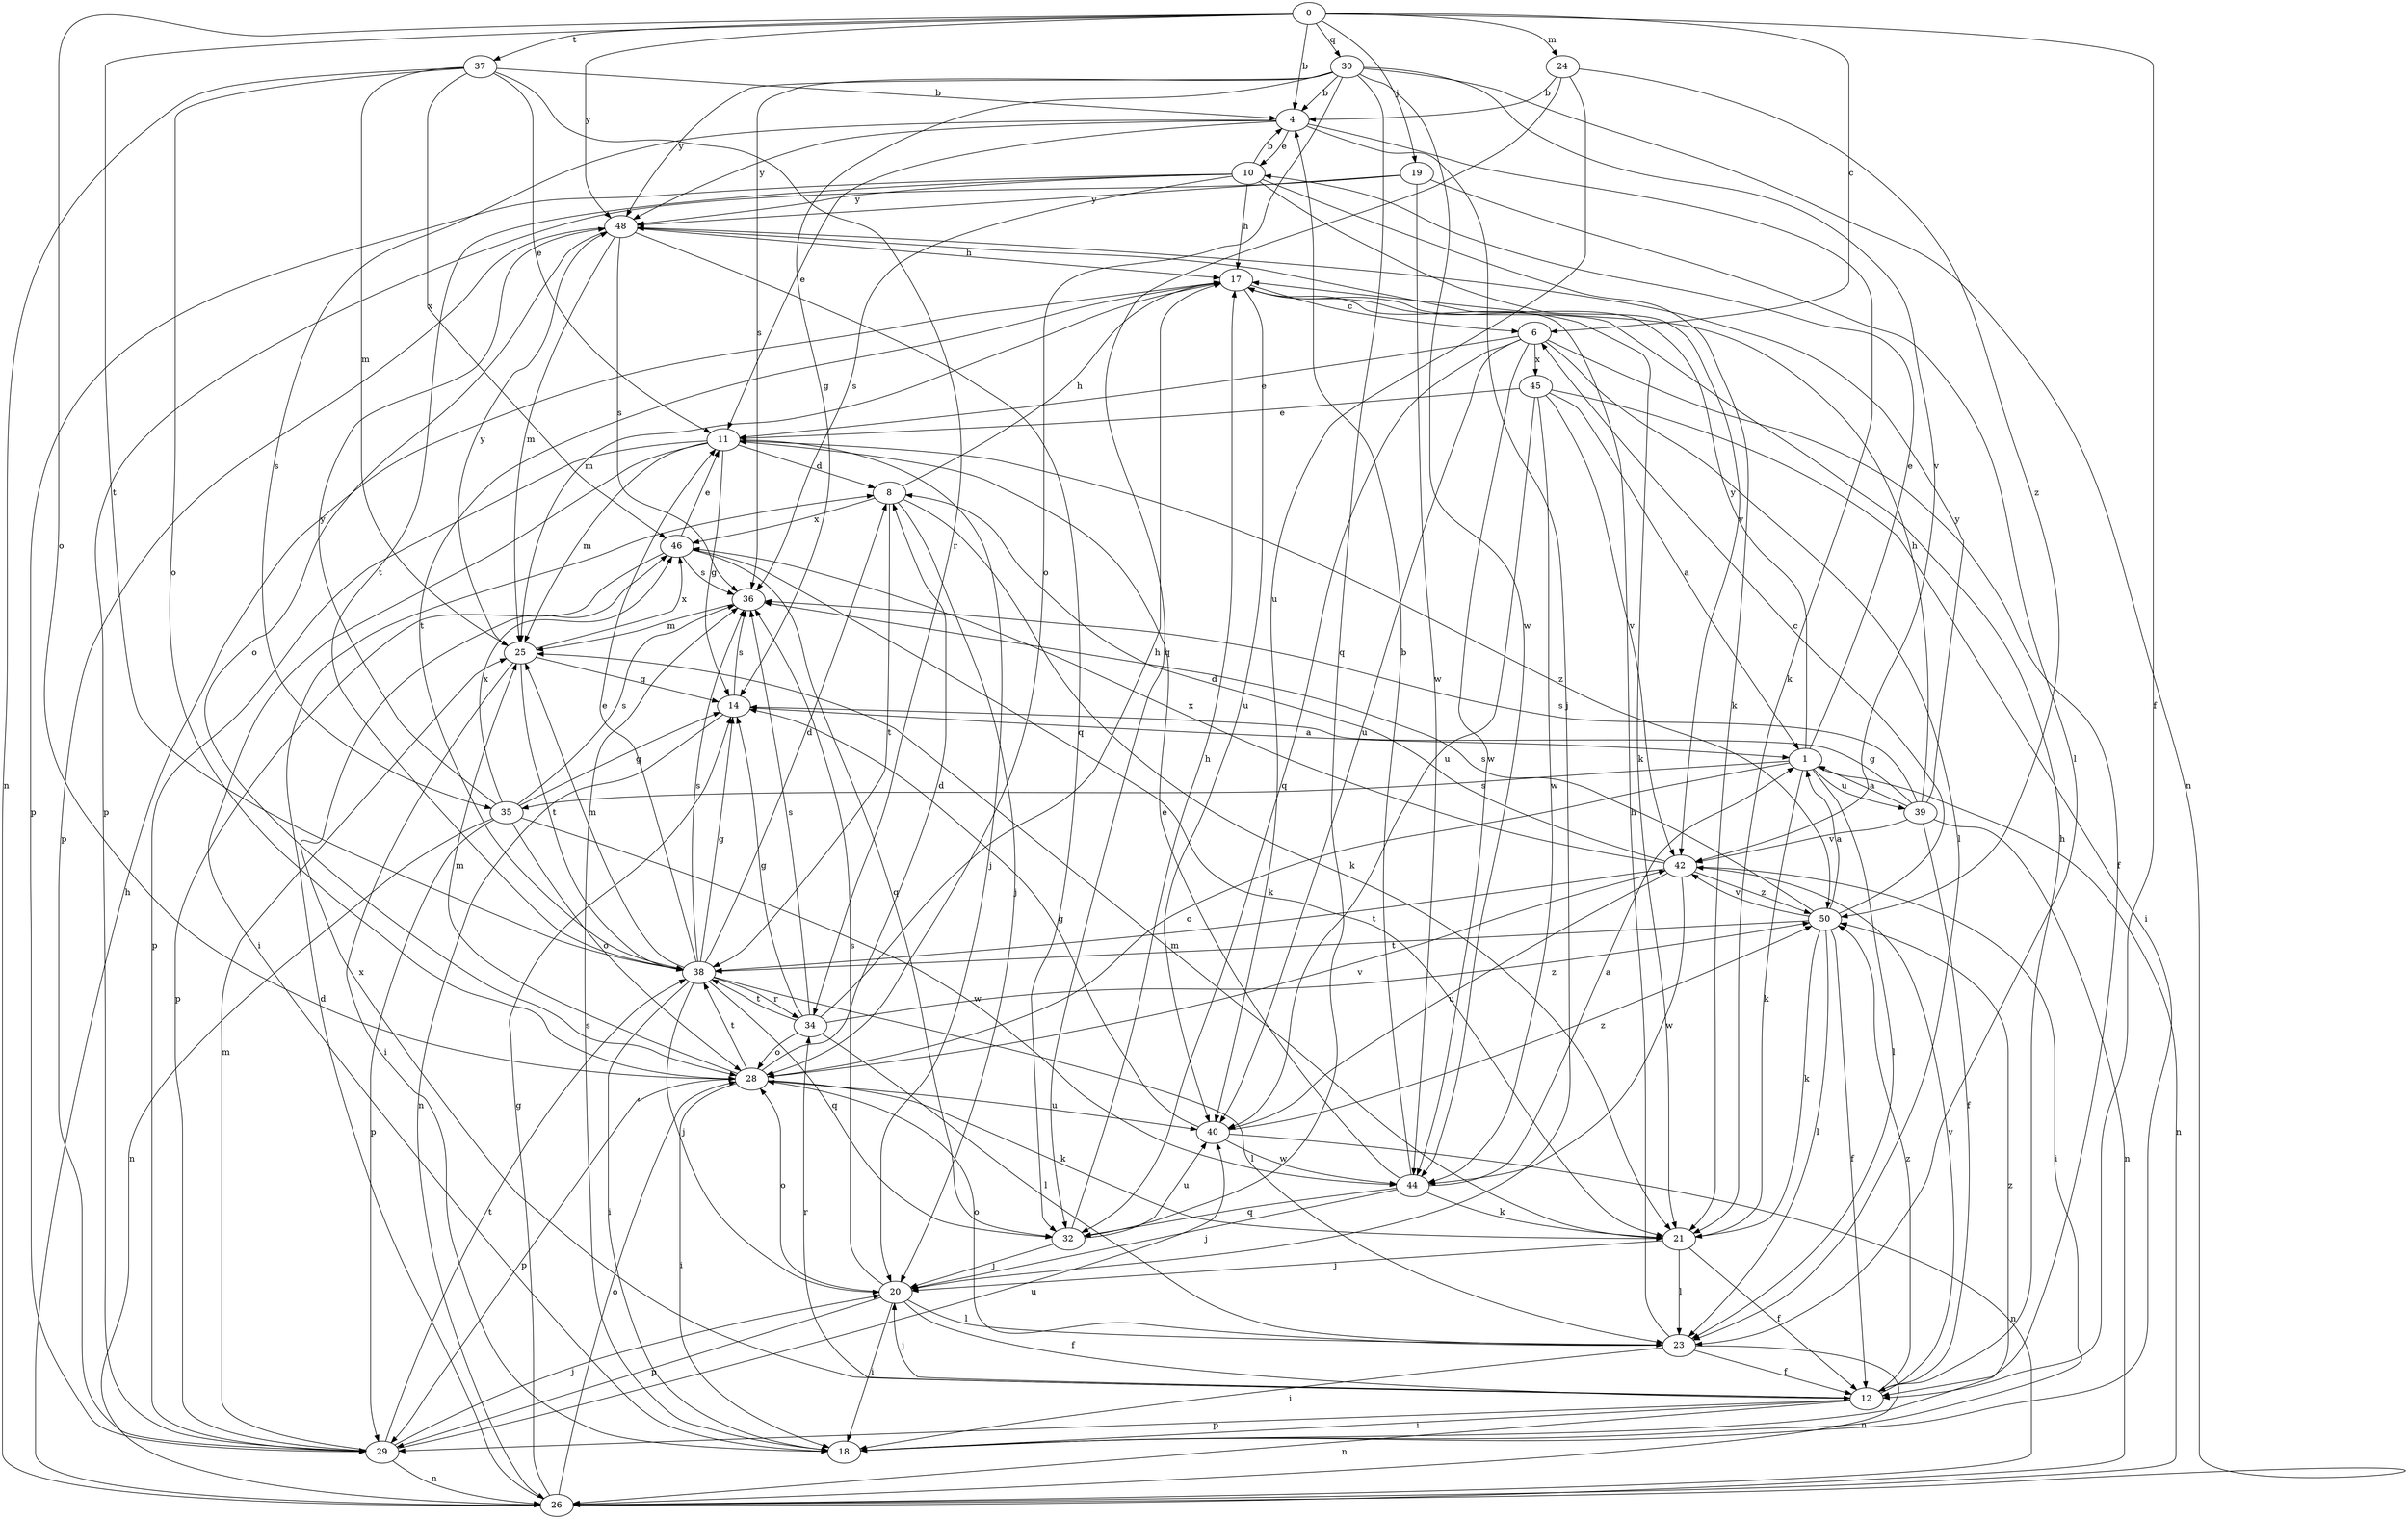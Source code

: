 strict digraph  {
0;
1;
4;
6;
8;
10;
11;
12;
14;
17;
18;
19;
20;
21;
23;
24;
25;
26;
28;
29;
30;
32;
34;
35;
36;
37;
38;
39;
40;
42;
44;
45;
46;
48;
50;
0 -> 4  [label=b];
0 -> 6  [label=c];
0 -> 12  [label=f];
0 -> 19  [label=j];
0 -> 24  [label=m];
0 -> 28  [label=o];
0 -> 30  [label=q];
0 -> 37  [label=t];
0 -> 38  [label=t];
0 -> 48  [label=y];
1 -> 10  [label=e];
1 -> 21  [label=k];
1 -> 23  [label=l];
1 -> 26  [label=n];
1 -> 28  [label=o];
1 -> 35  [label=s];
1 -> 39  [label=u];
1 -> 48  [label=y];
4 -> 10  [label=e];
4 -> 11  [label=e];
4 -> 20  [label=j];
4 -> 21  [label=k];
4 -> 35  [label=s];
4 -> 48  [label=y];
6 -> 11  [label=e];
6 -> 12  [label=f];
6 -> 23  [label=l];
6 -> 32  [label=q];
6 -> 40  [label=u];
6 -> 44  [label=w];
6 -> 45  [label=x];
8 -> 17  [label=h];
8 -> 20  [label=j];
8 -> 21  [label=k];
8 -> 38  [label=t];
8 -> 46  [label=x];
10 -> 4  [label=b];
10 -> 17  [label=h];
10 -> 21  [label=k];
10 -> 29  [label=p];
10 -> 36  [label=s];
10 -> 38  [label=t];
10 -> 42  [label=v];
10 -> 48  [label=y];
11 -> 8  [label=d];
11 -> 14  [label=g];
11 -> 18  [label=i];
11 -> 20  [label=j];
11 -> 25  [label=m];
11 -> 29  [label=p];
11 -> 50  [label=z];
12 -> 17  [label=h];
12 -> 18  [label=i];
12 -> 20  [label=j];
12 -> 26  [label=n];
12 -> 29  [label=p];
12 -> 34  [label=r];
12 -> 42  [label=v];
12 -> 46  [label=x];
12 -> 50  [label=z];
14 -> 1  [label=a];
14 -> 26  [label=n];
14 -> 36  [label=s];
17 -> 6  [label=c];
17 -> 21  [label=k];
17 -> 25  [label=m];
17 -> 38  [label=t];
17 -> 40  [label=u];
18 -> 36  [label=s];
18 -> 50  [label=z];
19 -> 23  [label=l];
19 -> 29  [label=p];
19 -> 44  [label=w];
19 -> 48  [label=y];
20 -> 12  [label=f];
20 -> 18  [label=i];
20 -> 23  [label=l];
20 -> 28  [label=o];
20 -> 29  [label=p];
20 -> 36  [label=s];
21 -> 12  [label=f];
21 -> 20  [label=j];
21 -> 23  [label=l];
21 -> 25  [label=m];
23 -> 12  [label=f];
23 -> 17  [label=h];
23 -> 18  [label=i];
23 -> 26  [label=n];
23 -> 28  [label=o];
24 -> 4  [label=b];
24 -> 32  [label=q];
24 -> 40  [label=u];
24 -> 50  [label=z];
25 -> 14  [label=g];
25 -> 18  [label=i];
25 -> 38  [label=t];
25 -> 46  [label=x];
25 -> 48  [label=y];
26 -> 8  [label=d];
26 -> 14  [label=g];
26 -> 17  [label=h];
26 -> 28  [label=o];
28 -> 8  [label=d];
28 -> 18  [label=i];
28 -> 21  [label=k];
28 -> 25  [label=m];
28 -> 29  [label=p];
28 -> 38  [label=t];
28 -> 40  [label=u];
28 -> 42  [label=v];
29 -> 20  [label=j];
29 -> 25  [label=m];
29 -> 26  [label=n];
29 -> 38  [label=t];
29 -> 40  [label=u];
30 -> 4  [label=b];
30 -> 14  [label=g];
30 -> 26  [label=n];
30 -> 28  [label=o];
30 -> 32  [label=q];
30 -> 36  [label=s];
30 -> 42  [label=v];
30 -> 44  [label=w];
30 -> 48  [label=y];
32 -> 17  [label=h];
32 -> 20  [label=j];
32 -> 40  [label=u];
34 -> 14  [label=g];
34 -> 17  [label=h];
34 -> 23  [label=l];
34 -> 28  [label=o];
34 -> 36  [label=s];
34 -> 38  [label=t];
34 -> 50  [label=z];
35 -> 14  [label=g];
35 -> 26  [label=n];
35 -> 28  [label=o];
35 -> 29  [label=p];
35 -> 36  [label=s];
35 -> 44  [label=w];
35 -> 46  [label=x];
35 -> 48  [label=y];
36 -> 25  [label=m];
37 -> 4  [label=b];
37 -> 11  [label=e];
37 -> 25  [label=m];
37 -> 26  [label=n];
37 -> 28  [label=o];
37 -> 34  [label=r];
37 -> 46  [label=x];
38 -> 8  [label=d];
38 -> 11  [label=e];
38 -> 14  [label=g];
38 -> 18  [label=i];
38 -> 20  [label=j];
38 -> 23  [label=l];
38 -> 25  [label=m];
38 -> 32  [label=q];
38 -> 34  [label=r];
38 -> 36  [label=s];
39 -> 1  [label=a];
39 -> 12  [label=f];
39 -> 14  [label=g];
39 -> 17  [label=h];
39 -> 26  [label=n];
39 -> 36  [label=s];
39 -> 42  [label=v];
39 -> 48  [label=y];
40 -> 14  [label=g];
40 -> 26  [label=n];
40 -> 44  [label=w];
40 -> 50  [label=z];
42 -> 8  [label=d];
42 -> 18  [label=i];
42 -> 38  [label=t];
42 -> 40  [label=u];
42 -> 44  [label=w];
42 -> 46  [label=x];
42 -> 50  [label=z];
44 -> 1  [label=a];
44 -> 4  [label=b];
44 -> 11  [label=e];
44 -> 20  [label=j];
44 -> 21  [label=k];
44 -> 32  [label=q];
45 -> 1  [label=a];
45 -> 11  [label=e];
45 -> 18  [label=i];
45 -> 40  [label=u];
45 -> 42  [label=v];
45 -> 44  [label=w];
46 -> 11  [label=e];
46 -> 21  [label=k];
46 -> 29  [label=p];
46 -> 32  [label=q];
46 -> 36  [label=s];
48 -> 17  [label=h];
48 -> 25  [label=m];
48 -> 28  [label=o];
48 -> 29  [label=p];
48 -> 32  [label=q];
48 -> 36  [label=s];
50 -> 1  [label=a];
50 -> 6  [label=c];
50 -> 12  [label=f];
50 -> 21  [label=k];
50 -> 23  [label=l];
50 -> 36  [label=s];
50 -> 38  [label=t];
50 -> 42  [label=v];
}
